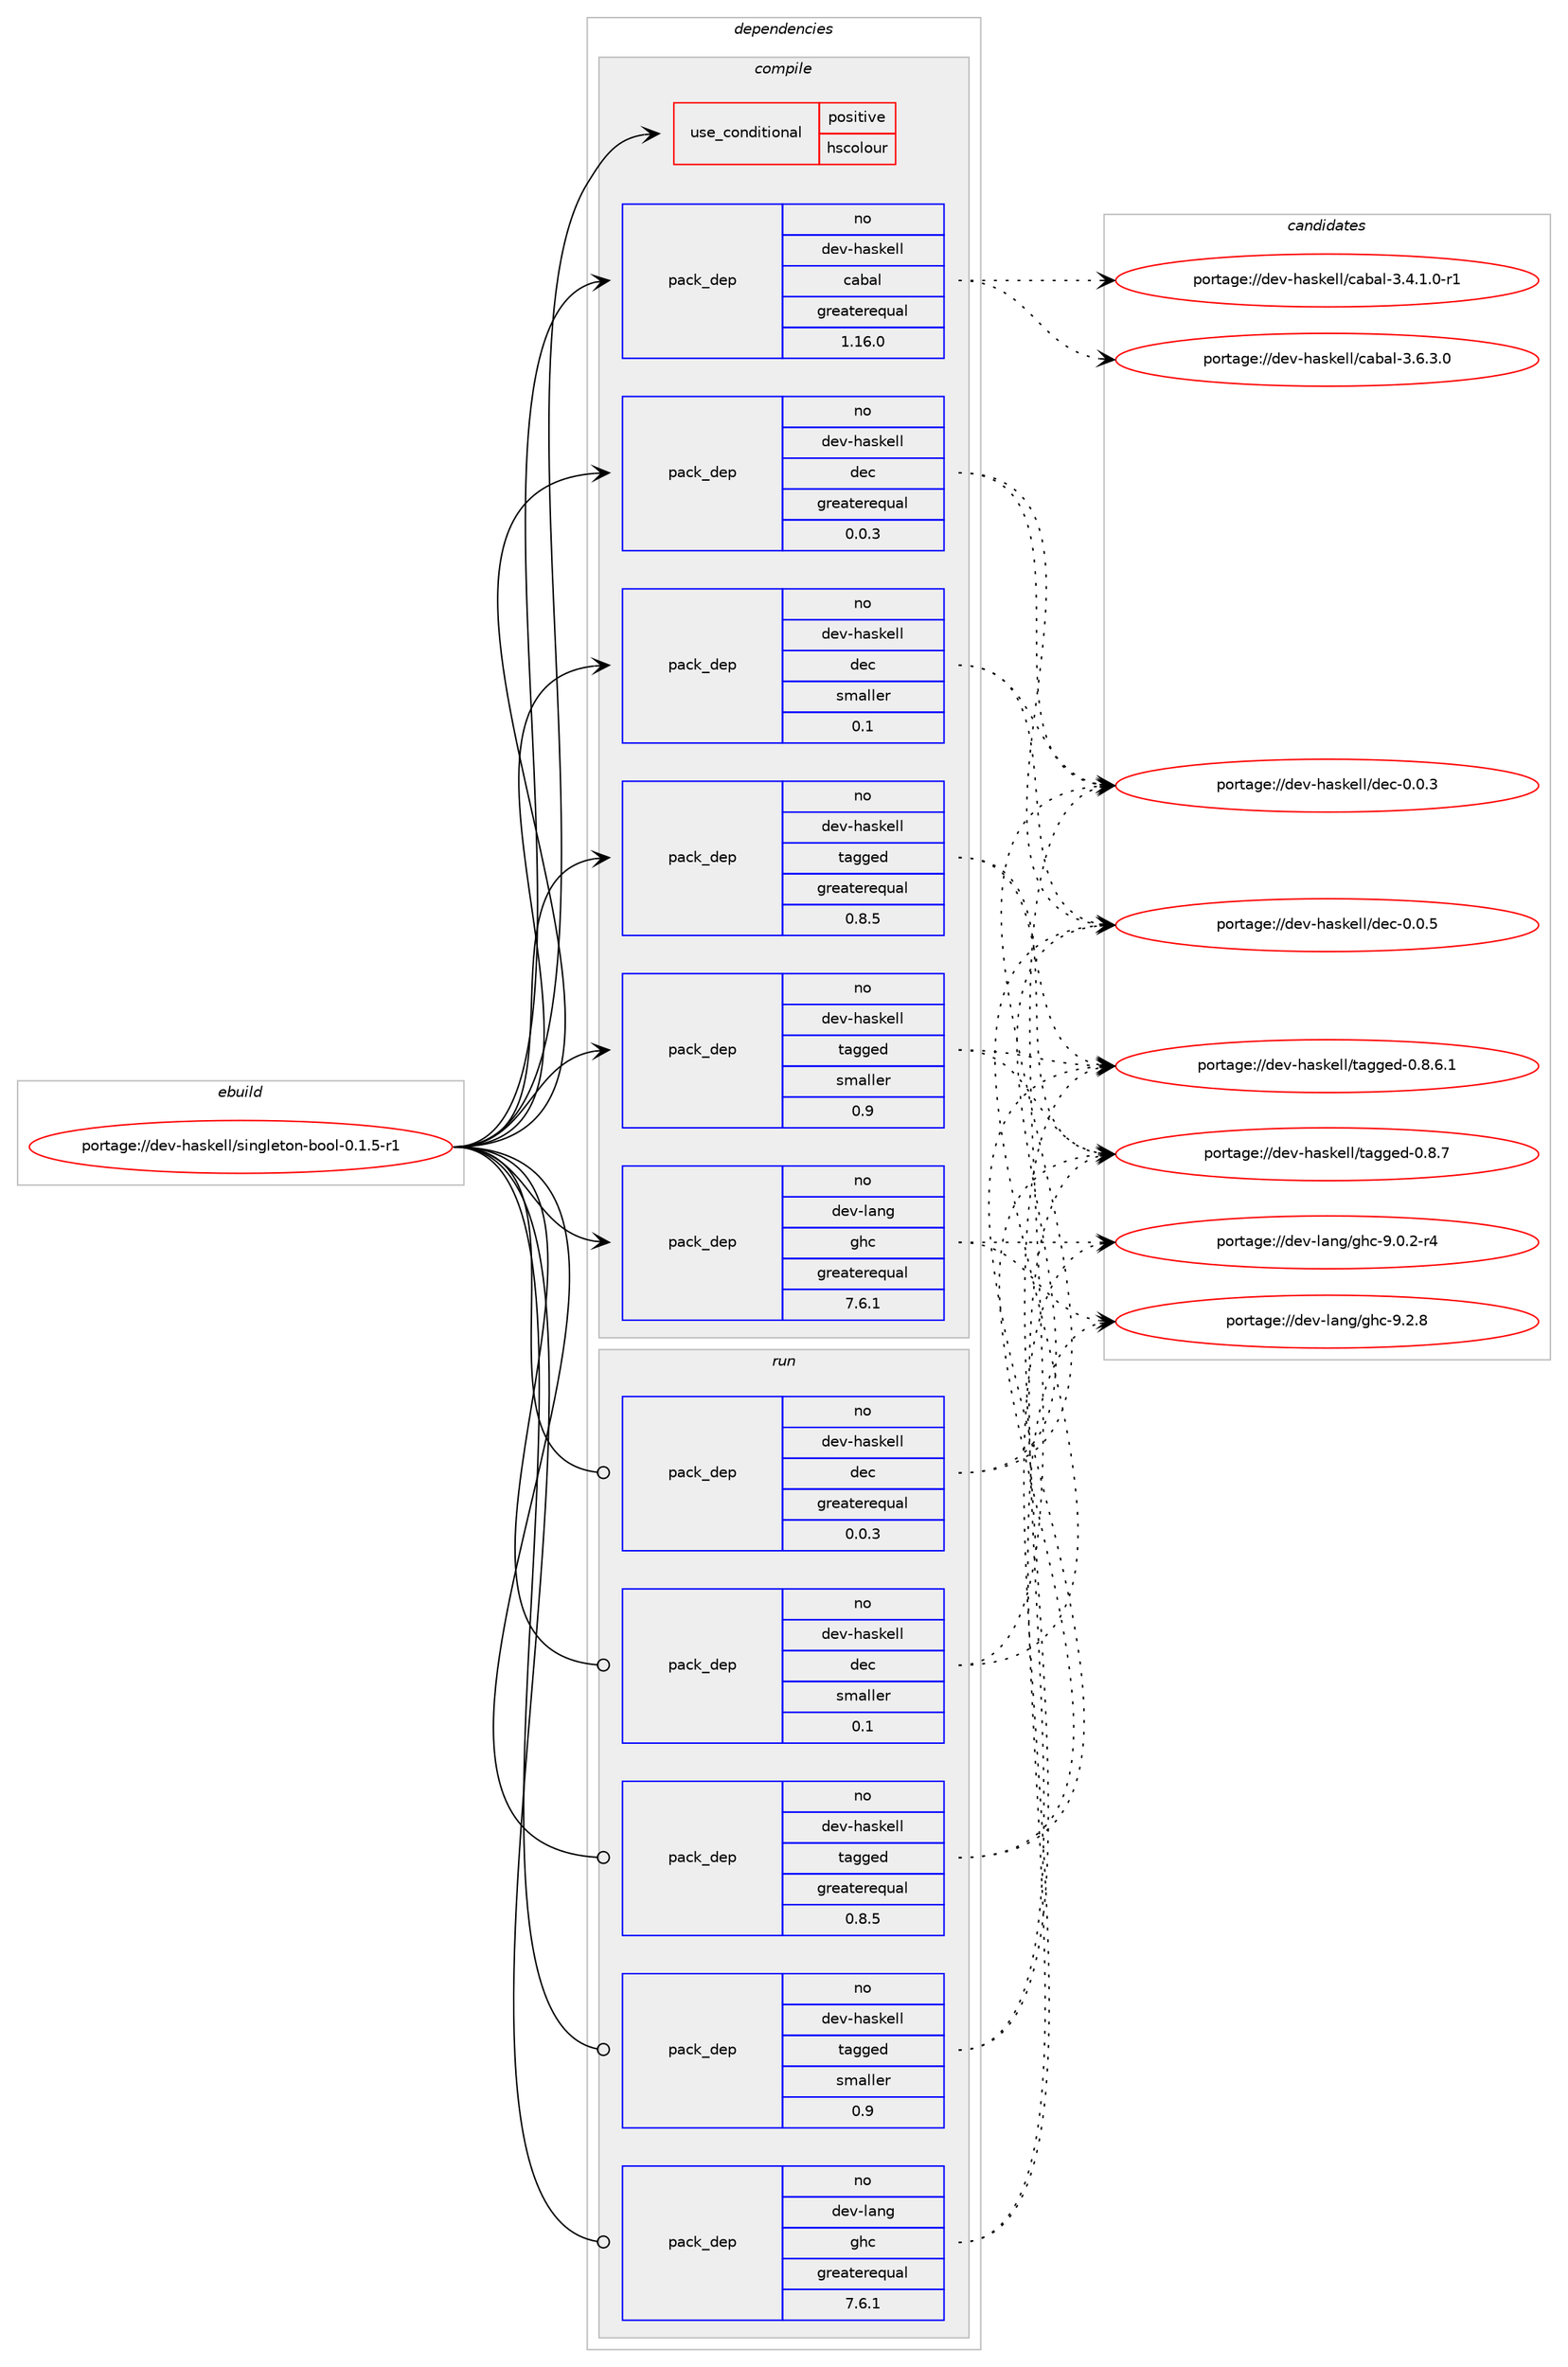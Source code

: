 digraph prolog {

# *************
# Graph options
# *************

newrank=true;
concentrate=true;
compound=true;
graph [rankdir=LR,fontname=Helvetica,fontsize=10,ranksep=1.5];#, ranksep=2.5, nodesep=0.2];
edge  [arrowhead=vee];
node  [fontname=Helvetica,fontsize=10];

# **********
# The ebuild
# **********

subgraph cluster_leftcol {
color=gray;
rank=same;
label=<<i>ebuild</i>>;
id [label="portage://dev-haskell/singleton-bool-0.1.5-r1", color=red, width=4, href="../dev-haskell/singleton-bool-0.1.5-r1.svg"];
}

# ****************
# The dependencies
# ****************

subgraph cluster_midcol {
color=gray;
label=<<i>dependencies</i>>;
subgraph cluster_compile {
fillcolor="#eeeeee";
style=filled;
label=<<i>compile</i>>;
subgraph cond20411 {
dependency43411 [label=<<TABLE BORDER="0" CELLBORDER="1" CELLSPACING="0" CELLPADDING="4"><TR><TD ROWSPAN="3" CELLPADDING="10">use_conditional</TD></TR><TR><TD>positive</TD></TR><TR><TD>hscolour</TD></TR></TABLE>>, shape=none, color=red];
# *** BEGIN UNKNOWN DEPENDENCY TYPE (TODO) ***
# dependency43411 -> package_dependency(portage://dev-haskell/singleton-bool-0.1.5-r1,install,no,dev-haskell,hscolour,none,[,,],[],[])
# *** END UNKNOWN DEPENDENCY TYPE (TODO) ***

}
id:e -> dependency43411:w [weight=20,style="solid",arrowhead="vee"];
subgraph pack22019 {
dependency43412 [label=<<TABLE BORDER="0" CELLBORDER="1" CELLSPACING="0" CELLPADDING="4" WIDTH="220"><TR><TD ROWSPAN="6" CELLPADDING="30">pack_dep</TD></TR><TR><TD WIDTH="110">no</TD></TR><TR><TD>dev-haskell</TD></TR><TR><TD>cabal</TD></TR><TR><TD>greaterequal</TD></TR><TR><TD>1.16.0</TD></TR></TABLE>>, shape=none, color=blue];
}
id:e -> dependency43412:w [weight=20,style="solid",arrowhead="vee"];
subgraph pack22020 {
dependency43413 [label=<<TABLE BORDER="0" CELLBORDER="1" CELLSPACING="0" CELLPADDING="4" WIDTH="220"><TR><TD ROWSPAN="6" CELLPADDING="30">pack_dep</TD></TR><TR><TD WIDTH="110">no</TD></TR><TR><TD>dev-haskell</TD></TR><TR><TD>dec</TD></TR><TR><TD>greaterequal</TD></TR><TR><TD>0.0.3</TD></TR></TABLE>>, shape=none, color=blue];
}
id:e -> dependency43413:w [weight=20,style="solid",arrowhead="vee"];
subgraph pack22021 {
dependency43414 [label=<<TABLE BORDER="0" CELLBORDER="1" CELLSPACING="0" CELLPADDING="4" WIDTH="220"><TR><TD ROWSPAN="6" CELLPADDING="30">pack_dep</TD></TR><TR><TD WIDTH="110">no</TD></TR><TR><TD>dev-haskell</TD></TR><TR><TD>dec</TD></TR><TR><TD>smaller</TD></TR><TR><TD>0.1</TD></TR></TABLE>>, shape=none, color=blue];
}
id:e -> dependency43414:w [weight=20,style="solid",arrowhead="vee"];
subgraph pack22022 {
dependency43415 [label=<<TABLE BORDER="0" CELLBORDER="1" CELLSPACING="0" CELLPADDING="4" WIDTH="220"><TR><TD ROWSPAN="6" CELLPADDING="30">pack_dep</TD></TR><TR><TD WIDTH="110">no</TD></TR><TR><TD>dev-haskell</TD></TR><TR><TD>tagged</TD></TR><TR><TD>greaterequal</TD></TR><TR><TD>0.8.5</TD></TR></TABLE>>, shape=none, color=blue];
}
id:e -> dependency43415:w [weight=20,style="solid",arrowhead="vee"];
subgraph pack22023 {
dependency43416 [label=<<TABLE BORDER="0" CELLBORDER="1" CELLSPACING="0" CELLPADDING="4" WIDTH="220"><TR><TD ROWSPAN="6" CELLPADDING="30">pack_dep</TD></TR><TR><TD WIDTH="110">no</TD></TR><TR><TD>dev-haskell</TD></TR><TR><TD>tagged</TD></TR><TR><TD>smaller</TD></TR><TR><TD>0.9</TD></TR></TABLE>>, shape=none, color=blue];
}
id:e -> dependency43416:w [weight=20,style="solid",arrowhead="vee"];
subgraph pack22024 {
dependency43417 [label=<<TABLE BORDER="0" CELLBORDER="1" CELLSPACING="0" CELLPADDING="4" WIDTH="220"><TR><TD ROWSPAN="6" CELLPADDING="30">pack_dep</TD></TR><TR><TD WIDTH="110">no</TD></TR><TR><TD>dev-lang</TD></TR><TR><TD>ghc</TD></TR><TR><TD>greaterequal</TD></TR><TR><TD>7.6.1</TD></TR></TABLE>>, shape=none, color=blue];
}
id:e -> dependency43417:w [weight=20,style="solid",arrowhead="vee"];
}
subgraph cluster_compileandrun {
fillcolor="#eeeeee";
style=filled;
label=<<i>compile and run</i>>;
}
subgraph cluster_run {
fillcolor="#eeeeee";
style=filled;
label=<<i>run</i>>;
subgraph pack22025 {
dependency43418 [label=<<TABLE BORDER="0" CELLBORDER="1" CELLSPACING="0" CELLPADDING="4" WIDTH="220"><TR><TD ROWSPAN="6" CELLPADDING="30">pack_dep</TD></TR><TR><TD WIDTH="110">no</TD></TR><TR><TD>dev-haskell</TD></TR><TR><TD>dec</TD></TR><TR><TD>greaterequal</TD></TR><TR><TD>0.0.3</TD></TR></TABLE>>, shape=none, color=blue];
}
id:e -> dependency43418:w [weight=20,style="solid",arrowhead="odot"];
subgraph pack22026 {
dependency43419 [label=<<TABLE BORDER="0" CELLBORDER="1" CELLSPACING="0" CELLPADDING="4" WIDTH="220"><TR><TD ROWSPAN="6" CELLPADDING="30">pack_dep</TD></TR><TR><TD WIDTH="110">no</TD></TR><TR><TD>dev-haskell</TD></TR><TR><TD>dec</TD></TR><TR><TD>smaller</TD></TR><TR><TD>0.1</TD></TR></TABLE>>, shape=none, color=blue];
}
id:e -> dependency43419:w [weight=20,style="solid",arrowhead="odot"];
subgraph pack22027 {
dependency43420 [label=<<TABLE BORDER="0" CELLBORDER="1" CELLSPACING="0" CELLPADDING="4" WIDTH="220"><TR><TD ROWSPAN="6" CELLPADDING="30">pack_dep</TD></TR><TR><TD WIDTH="110">no</TD></TR><TR><TD>dev-haskell</TD></TR><TR><TD>tagged</TD></TR><TR><TD>greaterequal</TD></TR><TR><TD>0.8.5</TD></TR></TABLE>>, shape=none, color=blue];
}
id:e -> dependency43420:w [weight=20,style="solid",arrowhead="odot"];
subgraph pack22028 {
dependency43421 [label=<<TABLE BORDER="0" CELLBORDER="1" CELLSPACING="0" CELLPADDING="4" WIDTH="220"><TR><TD ROWSPAN="6" CELLPADDING="30">pack_dep</TD></TR><TR><TD WIDTH="110">no</TD></TR><TR><TD>dev-haskell</TD></TR><TR><TD>tagged</TD></TR><TR><TD>smaller</TD></TR><TR><TD>0.9</TD></TR></TABLE>>, shape=none, color=blue];
}
id:e -> dependency43421:w [weight=20,style="solid",arrowhead="odot"];
subgraph pack22029 {
dependency43422 [label=<<TABLE BORDER="0" CELLBORDER="1" CELLSPACING="0" CELLPADDING="4" WIDTH="220"><TR><TD ROWSPAN="6" CELLPADDING="30">pack_dep</TD></TR><TR><TD WIDTH="110">no</TD></TR><TR><TD>dev-lang</TD></TR><TR><TD>ghc</TD></TR><TR><TD>greaterequal</TD></TR><TR><TD>7.6.1</TD></TR></TABLE>>, shape=none, color=blue];
}
id:e -> dependency43422:w [weight=20,style="solid",arrowhead="odot"];
# *** BEGIN UNKNOWN DEPENDENCY TYPE (TODO) ***
# id -> package_dependency(portage://dev-haskell/singleton-bool-0.1.5-r1,run,no,dev-lang,ghc,none,[,,],any_same_slot,[use(optenable(profile),none)])
# *** END UNKNOWN DEPENDENCY TYPE (TODO) ***

}
}

# **************
# The candidates
# **************

subgraph cluster_choices {
rank=same;
color=gray;
label=<<i>candidates</i>>;

subgraph choice22019 {
color=black;
nodesep=1;
choice1001011184510497115107101108108479997989710845514652464946484511449 [label="portage://dev-haskell/cabal-3.4.1.0-r1", color=red, width=4,href="../dev-haskell/cabal-3.4.1.0-r1.svg"];
choice100101118451049711510710110810847999798971084551465446514648 [label="portage://dev-haskell/cabal-3.6.3.0", color=red, width=4,href="../dev-haskell/cabal-3.6.3.0.svg"];
dependency43412:e -> choice1001011184510497115107101108108479997989710845514652464946484511449:w [style=dotted,weight="100"];
dependency43412:e -> choice100101118451049711510710110810847999798971084551465446514648:w [style=dotted,weight="100"];
}
subgraph choice22020 {
color=black;
nodesep=1;
choice10010111845104971151071011081084710010199454846484651 [label="portage://dev-haskell/dec-0.0.3", color=red, width=4,href="../dev-haskell/dec-0.0.3.svg"];
choice10010111845104971151071011081084710010199454846484653 [label="portage://dev-haskell/dec-0.0.5", color=red, width=4,href="../dev-haskell/dec-0.0.5.svg"];
dependency43413:e -> choice10010111845104971151071011081084710010199454846484651:w [style=dotted,weight="100"];
dependency43413:e -> choice10010111845104971151071011081084710010199454846484653:w [style=dotted,weight="100"];
}
subgraph choice22021 {
color=black;
nodesep=1;
choice10010111845104971151071011081084710010199454846484651 [label="portage://dev-haskell/dec-0.0.3", color=red, width=4,href="../dev-haskell/dec-0.0.3.svg"];
choice10010111845104971151071011081084710010199454846484653 [label="portage://dev-haskell/dec-0.0.5", color=red, width=4,href="../dev-haskell/dec-0.0.5.svg"];
dependency43414:e -> choice10010111845104971151071011081084710010199454846484651:w [style=dotted,weight="100"];
dependency43414:e -> choice10010111845104971151071011081084710010199454846484653:w [style=dotted,weight="100"];
}
subgraph choice22022 {
color=black;
nodesep=1;
choice100101118451049711510710110810847116971031031011004548465646544649 [label="portage://dev-haskell/tagged-0.8.6.1", color=red, width=4,href="../dev-haskell/tagged-0.8.6.1.svg"];
choice10010111845104971151071011081084711697103103101100454846564655 [label="portage://dev-haskell/tagged-0.8.7", color=red, width=4,href="../dev-haskell/tagged-0.8.7.svg"];
dependency43415:e -> choice100101118451049711510710110810847116971031031011004548465646544649:w [style=dotted,weight="100"];
dependency43415:e -> choice10010111845104971151071011081084711697103103101100454846564655:w [style=dotted,weight="100"];
}
subgraph choice22023 {
color=black;
nodesep=1;
choice100101118451049711510710110810847116971031031011004548465646544649 [label="portage://dev-haskell/tagged-0.8.6.1", color=red, width=4,href="../dev-haskell/tagged-0.8.6.1.svg"];
choice10010111845104971151071011081084711697103103101100454846564655 [label="portage://dev-haskell/tagged-0.8.7", color=red, width=4,href="../dev-haskell/tagged-0.8.7.svg"];
dependency43416:e -> choice100101118451049711510710110810847116971031031011004548465646544649:w [style=dotted,weight="100"];
dependency43416:e -> choice10010111845104971151071011081084711697103103101100454846564655:w [style=dotted,weight="100"];
}
subgraph choice22024 {
color=black;
nodesep=1;
choice100101118451089711010347103104994557464846504511452 [label="portage://dev-lang/ghc-9.0.2-r4", color=red, width=4,href="../dev-lang/ghc-9.0.2-r4.svg"];
choice10010111845108971101034710310499455746504656 [label="portage://dev-lang/ghc-9.2.8", color=red, width=4,href="../dev-lang/ghc-9.2.8.svg"];
dependency43417:e -> choice100101118451089711010347103104994557464846504511452:w [style=dotted,weight="100"];
dependency43417:e -> choice10010111845108971101034710310499455746504656:w [style=dotted,weight="100"];
}
subgraph choice22025 {
color=black;
nodesep=1;
choice10010111845104971151071011081084710010199454846484651 [label="portage://dev-haskell/dec-0.0.3", color=red, width=4,href="../dev-haskell/dec-0.0.3.svg"];
choice10010111845104971151071011081084710010199454846484653 [label="portage://dev-haskell/dec-0.0.5", color=red, width=4,href="../dev-haskell/dec-0.0.5.svg"];
dependency43418:e -> choice10010111845104971151071011081084710010199454846484651:w [style=dotted,weight="100"];
dependency43418:e -> choice10010111845104971151071011081084710010199454846484653:w [style=dotted,weight="100"];
}
subgraph choice22026 {
color=black;
nodesep=1;
choice10010111845104971151071011081084710010199454846484651 [label="portage://dev-haskell/dec-0.0.3", color=red, width=4,href="../dev-haskell/dec-0.0.3.svg"];
choice10010111845104971151071011081084710010199454846484653 [label="portage://dev-haskell/dec-0.0.5", color=red, width=4,href="../dev-haskell/dec-0.0.5.svg"];
dependency43419:e -> choice10010111845104971151071011081084710010199454846484651:w [style=dotted,weight="100"];
dependency43419:e -> choice10010111845104971151071011081084710010199454846484653:w [style=dotted,weight="100"];
}
subgraph choice22027 {
color=black;
nodesep=1;
choice100101118451049711510710110810847116971031031011004548465646544649 [label="portage://dev-haskell/tagged-0.8.6.1", color=red, width=4,href="../dev-haskell/tagged-0.8.6.1.svg"];
choice10010111845104971151071011081084711697103103101100454846564655 [label="portage://dev-haskell/tagged-0.8.7", color=red, width=4,href="../dev-haskell/tagged-0.8.7.svg"];
dependency43420:e -> choice100101118451049711510710110810847116971031031011004548465646544649:w [style=dotted,weight="100"];
dependency43420:e -> choice10010111845104971151071011081084711697103103101100454846564655:w [style=dotted,weight="100"];
}
subgraph choice22028 {
color=black;
nodesep=1;
choice100101118451049711510710110810847116971031031011004548465646544649 [label="portage://dev-haskell/tagged-0.8.6.1", color=red, width=4,href="../dev-haskell/tagged-0.8.6.1.svg"];
choice10010111845104971151071011081084711697103103101100454846564655 [label="portage://dev-haskell/tagged-0.8.7", color=red, width=4,href="../dev-haskell/tagged-0.8.7.svg"];
dependency43421:e -> choice100101118451049711510710110810847116971031031011004548465646544649:w [style=dotted,weight="100"];
dependency43421:e -> choice10010111845104971151071011081084711697103103101100454846564655:w [style=dotted,weight="100"];
}
subgraph choice22029 {
color=black;
nodesep=1;
choice100101118451089711010347103104994557464846504511452 [label="portage://dev-lang/ghc-9.0.2-r4", color=red, width=4,href="../dev-lang/ghc-9.0.2-r4.svg"];
choice10010111845108971101034710310499455746504656 [label="portage://dev-lang/ghc-9.2.8", color=red, width=4,href="../dev-lang/ghc-9.2.8.svg"];
dependency43422:e -> choice100101118451089711010347103104994557464846504511452:w [style=dotted,weight="100"];
dependency43422:e -> choice10010111845108971101034710310499455746504656:w [style=dotted,weight="100"];
}
}

}
